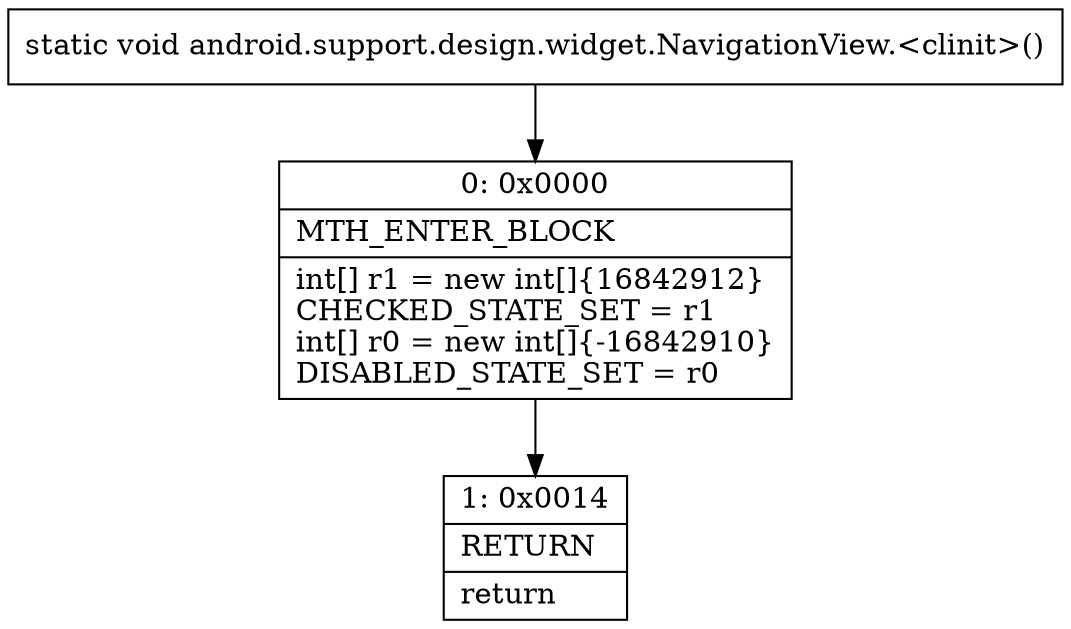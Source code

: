 digraph "CFG forandroid.support.design.widget.NavigationView.\<clinit\>()V" {
Node_0 [shape=record,label="{0\:\ 0x0000|MTH_ENTER_BLOCK\l|int[] r1 = new int[]\{16842912\}\lCHECKED_STATE_SET = r1\lint[] r0 = new int[]\{\-16842910\}\lDISABLED_STATE_SET = r0\l}"];
Node_1 [shape=record,label="{1\:\ 0x0014|RETURN\l|return\l}"];
MethodNode[shape=record,label="{static void android.support.design.widget.NavigationView.\<clinit\>() }"];
MethodNode -> Node_0;
Node_0 -> Node_1;
}

